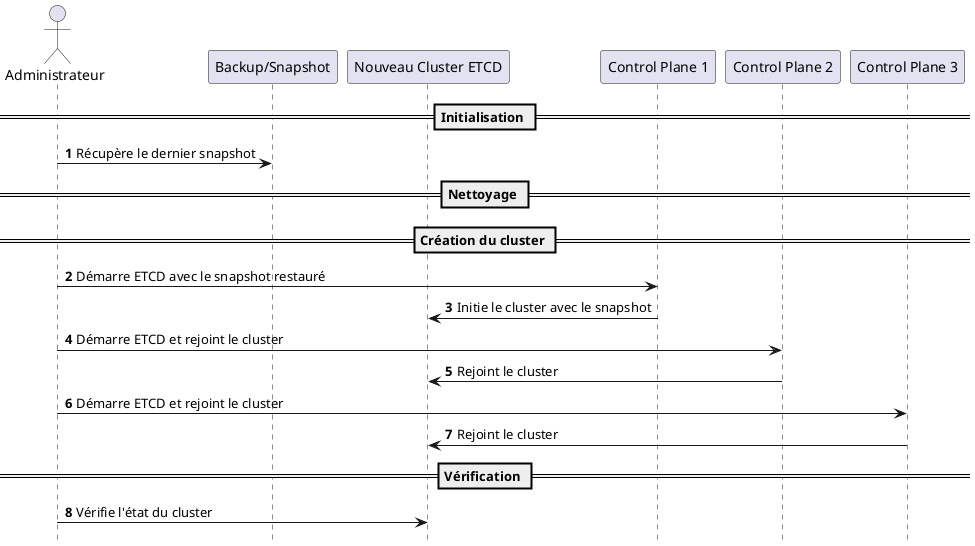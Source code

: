 @startuml
autonumber
hide footbox

actor "Administrateur" as Admin
participant "Backup/Snapshot" as Backup
participant "Nouveau Cluster ETCD" as NewCluster
participant "Control Plane 1" as Node1
participant "Control Plane 2" as Node2
participant "Control Plane 3" as Node3

== Initialisation ==
Admin -> Backup : Récupère le dernier snapshot

== Nettoyage ==

== Création du cluster ==
Admin -> Node1 : Démarre ETCD avec le snapshot restauré
Node1 -> NewCluster : Initie le cluster avec le snapshot

Admin -> Node2 : Démarre ETCD et rejoint le cluster
Node2 -> NewCluster : Rejoint le cluster

Admin -> Node3 : Démarre ETCD et rejoint le cluster
Node3 -> NewCluster : Rejoint le cluster

== Vérification ==
Admin -> NewCluster : Vérifie l'état du cluster

@enduml